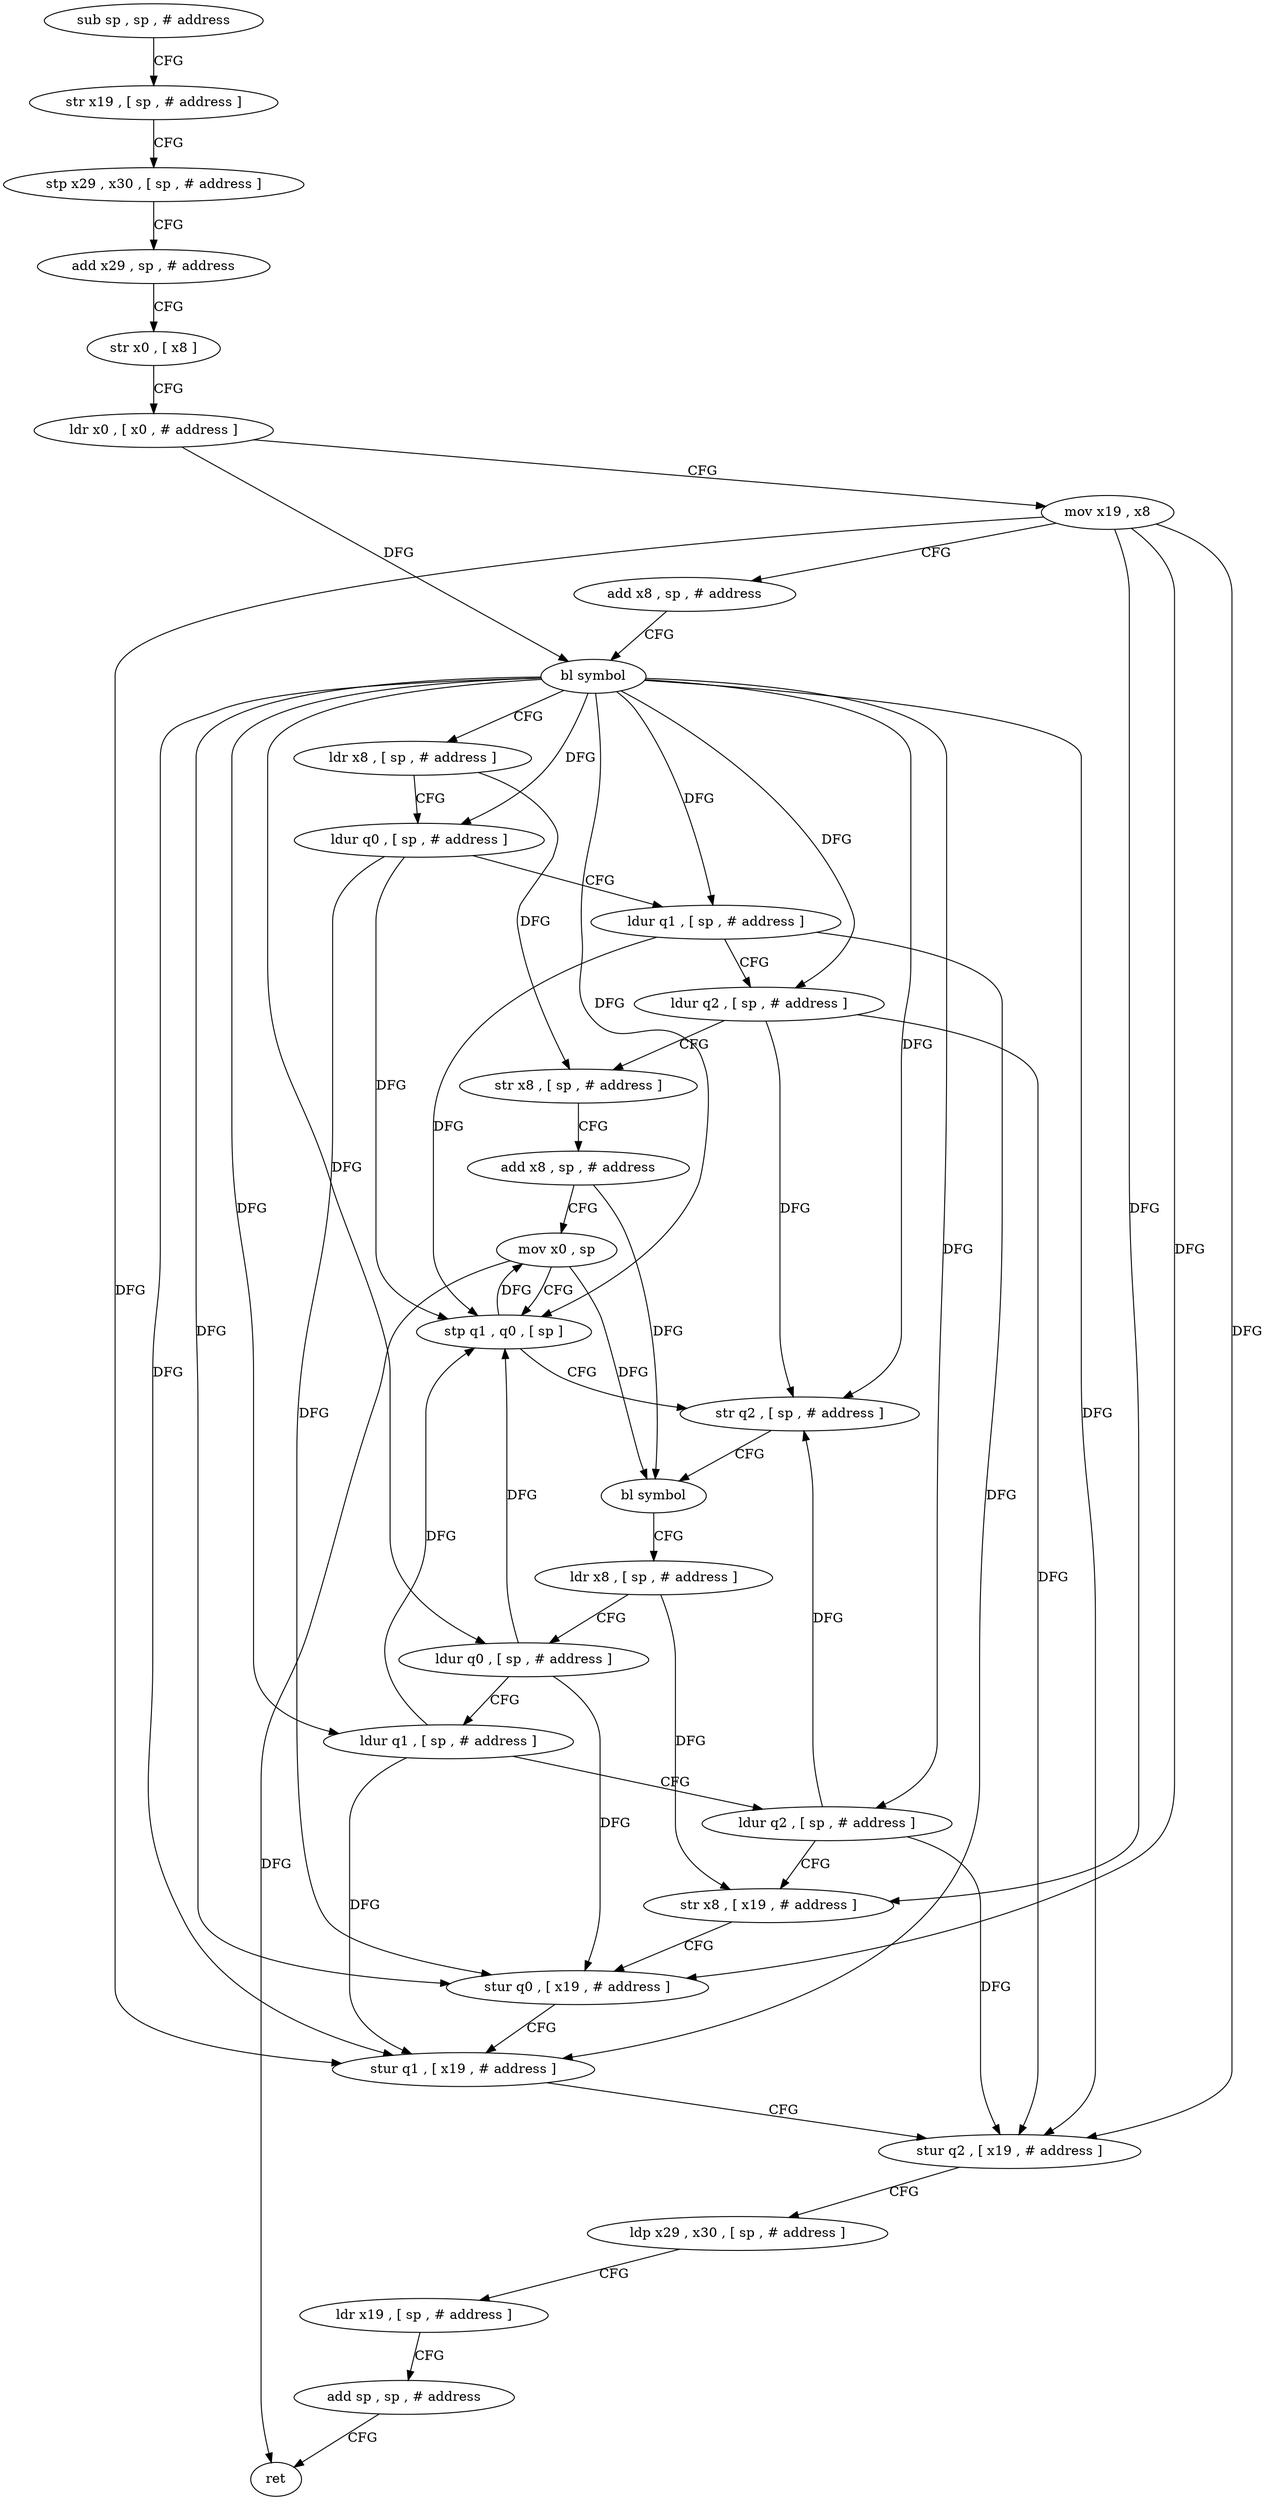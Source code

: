 digraph "func" {
"71908" [label = "sub sp , sp , # address" ]
"71912" [label = "str x19 , [ sp , # address ]" ]
"71916" [label = "stp x29 , x30 , [ sp , # address ]" ]
"71920" [label = "add x29 , sp , # address" ]
"71924" [label = "str x0 , [ x8 ]" ]
"71928" [label = "ldr x0 , [ x0 , # address ]" ]
"71932" [label = "mov x19 , x8" ]
"71936" [label = "add x8 , sp , # address" ]
"71940" [label = "bl symbol" ]
"71944" [label = "ldr x8 , [ sp , # address ]" ]
"71948" [label = "ldur q0 , [ sp , # address ]" ]
"71952" [label = "ldur q1 , [ sp , # address ]" ]
"71956" [label = "ldur q2 , [ sp , # address ]" ]
"71960" [label = "str x8 , [ sp , # address ]" ]
"71964" [label = "add x8 , sp , # address" ]
"71968" [label = "mov x0 , sp" ]
"71972" [label = "stp q1 , q0 , [ sp ]" ]
"71976" [label = "str q2 , [ sp , # address ]" ]
"71980" [label = "bl symbol" ]
"71984" [label = "ldr x8 , [ sp , # address ]" ]
"71988" [label = "ldur q0 , [ sp , # address ]" ]
"71992" [label = "ldur q1 , [ sp , # address ]" ]
"71996" [label = "ldur q2 , [ sp , # address ]" ]
"72000" [label = "str x8 , [ x19 , # address ]" ]
"72004" [label = "stur q0 , [ x19 , # address ]" ]
"72008" [label = "stur q1 , [ x19 , # address ]" ]
"72012" [label = "stur q2 , [ x19 , # address ]" ]
"72016" [label = "ldp x29 , x30 , [ sp , # address ]" ]
"72020" [label = "ldr x19 , [ sp , # address ]" ]
"72024" [label = "add sp , sp , # address" ]
"72028" [label = "ret" ]
"71908" -> "71912" [ label = "CFG" ]
"71912" -> "71916" [ label = "CFG" ]
"71916" -> "71920" [ label = "CFG" ]
"71920" -> "71924" [ label = "CFG" ]
"71924" -> "71928" [ label = "CFG" ]
"71928" -> "71932" [ label = "CFG" ]
"71928" -> "71940" [ label = "DFG" ]
"71932" -> "71936" [ label = "CFG" ]
"71932" -> "72000" [ label = "DFG" ]
"71932" -> "72004" [ label = "DFG" ]
"71932" -> "72008" [ label = "DFG" ]
"71932" -> "72012" [ label = "DFG" ]
"71936" -> "71940" [ label = "CFG" ]
"71940" -> "71944" [ label = "CFG" ]
"71940" -> "71948" [ label = "DFG" ]
"71940" -> "71972" [ label = "DFG" ]
"71940" -> "71988" [ label = "DFG" ]
"71940" -> "72004" [ label = "DFG" ]
"71940" -> "71952" [ label = "DFG" ]
"71940" -> "71992" [ label = "DFG" ]
"71940" -> "72008" [ label = "DFG" ]
"71940" -> "71956" [ label = "DFG" ]
"71940" -> "71976" [ label = "DFG" ]
"71940" -> "71996" [ label = "DFG" ]
"71940" -> "72012" [ label = "DFG" ]
"71944" -> "71948" [ label = "CFG" ]
"71944" -> "71960" [ label = "DFG" ]
"71948" -> "71952" [ label = "CFG" ]
"71948" -> "71972" [ label = "DFG" ]
"71948" -> "72004" [ label = "DFG" ]
"71952" -> "71956" [ label = "CFG" ]
"71952" -> "71972" [ label = "DFG" ]
"71952" -> "72008" [ label = "DFG" ]
"71956" -> "71960" [ label = "CFG" ]
"71956" -> "71976" [ label = "DFG" ]
"71956" -> "72012" [ label = "DFG" ]
"71960" -> "71964" [ label = "CFG" ]
"71964" -> "71968" [ label = "CFG" ]
"71964" -> "71980" [ label = "DFG" ]
"71968" -> "71972" [ label = "CFG" ]
"71968" -> "71980" [ label = "DFG" ]
"71968" -> "72028" [ label = "DFG" ]
"71972" -> "71976" [ label = "CFG" ]
"71972" -> "71968" [ label = "DFG" ]
"71976" -> "71980" [ label = "CFG" ]
"71980" -> "71984" [ label = "CFG" ]
"71984" -> "71988" [ label = "CFG" ]
"71984" -> "72000" [ label = "DFG" ]
"71988" -> "71992" [ label = "CFG" ]
"71988" -> "71972" [ label = "DFG" ]
"71988" -> "72004" [ label = "DFG" ]
"71992" -> "71996" [ label = "CFG" ]
"71992" -> "71972" [ label = "DFG" ]
"71992" -> "72008" [ label = "DFG" ]
"71996" -> "72000" [ label = "CFG" ]
"71996" -> "71976" [ label = "DFG" ]
"71996" -> "72012" [ label = "DFG" ]
"72000" -> "72004" [ label = "CFG" ]
"72004" -> "72008" [ label = "CFG" ]
"72008" -> "72012" [ label = "CFG" ]
"72012" -> "72016" [ label = "CFG" ]
"72016" -> "72020" [ label = "CFG" ]
"72020" -> "72024" [ label = "CFG" ]
"72024" -> "72028" [ label = "CFG" ]
}
